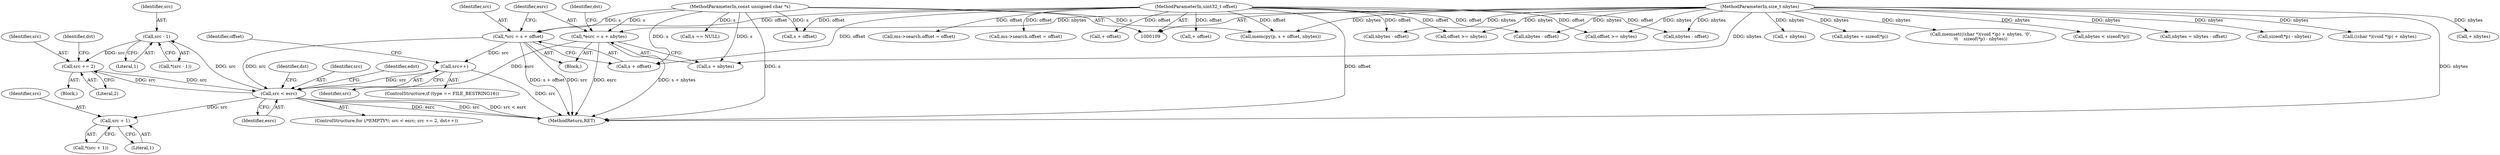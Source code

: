 digraph "0_file_4a284c89d6ef11aca34da65da7d673050a5ea320_3@pointer" {
"1000323" [label="(Call,src - 1)"];
"1000289" [label="(Call,src < esrc)"];
"1000281" [label="(Call,src++)"];
"1000246" [label="(Call,*src = s + offset)"];
"1000114" [label="(MethodParameterIn,const unsigned char *s)"];
"1000115" [label="(MethodParameterIn,uint32_t offset)"];
"1000293" [label="(Call,src += 2)"];
"1000323" [label="(Call,src - 1)"];
"1000252" [label="(Call,*esrc = s + nbytes)"];
"1000116" [label="(MethodParameterIn,size_t nbytes)"];
"1000329" [label="(Call,src + 1)"];
"1000383" [label="(Call,memcpy(p, s + offset, nbytes))"];
"1000301" [label="(Identifier,dst)"];
"1000208" [label="(Call,+ nbytes)"];
"1000322" [label="(Call,*(src - 1))"];
"1000413" [label="(MethodReturn,RET)"];
"1000330" [label="(Identifier,src)"];
"1000157" [label="(Call,s == NULL)"];
"1000277" [label="(ControlStructure,if (type == FILE_BESTRING16))"];
"1000179" [label="(Call,+ nbytes)"];
"1000294" [label="(Identifier,src)"];
"1000282" [label="(Identifier,src)"];
"1000364" [label="(Call,nbytes - offset)"];
"1000329" [label="(Call,src + 1)"];
"1000281" [label="(Call,src++)"];
"1000290" [label="(Identifier,src)"];
"1000114" [label="(MethodParameterIn,const unsigned char *s)"];
"1000372" [label="(Call,nbytes - offset)"];
"1000292" [label="(Block,)"];
"1000177" [label="(Call,+ offset)"];
"1000291" [label="(Identifier,esrc)"];
"1000115" [label="(MethodParameterIn,uint32_t offset)"];
"1000324" [label="(Identifier,src)"];
"1000248" [label="(Call,s + offset)"];
"1000325" [label="(Literal,1)"];
"1000116" [label="(MethodParameterIn,size_t nbytes)"];
"1000259" [label="(Identifier,dst)"];
"1000376" [label="(Call,nbytes = sizeof(*p))"];
"1000323" [label="(Call,src - 1)"];
"1000284" [label="(Call,offset >= nbytes)"];
"1000397" [label="(Call,memset(((char *)(void *)p) + nbytes, '\0',\n\t\t    sizeof(*p) - nbytes))"];
"1000390" [label="(Call,nbytes < sizeof(*p))"];
"1000253" [label="(Identifier,esrc)"];
"1000136" [label="(Call,nbytes - offset)"];
"1000370" [label="(Call,nbytes = nbytes - offset)"];
"1000244" [label="(Block,)"];
"1000139" [label="(Call,ms->search.offset = offset)"];
"1000226" [label="(Call,ms->search.offset = offset)"];
"1000285" [label="(Identifier,offset)"];
"1000252" [label="(Call,*esrc = s + nbytes)"];
"1000406" [label="(Call,sizeof(*p) - nbytes)"];
"1000398" [label="(Call,((char *)(void *)p) + nbytes)"];
"1000246" [label="(Call,*src = s + offset)"];
"1000297" [label="(Identifier,dst)"];
"1000348" [label="(Call,offset >= nbytes)"];
"1000254" [label="(Call,s + nbytes)"];
"1000328" [label="(Call,*(src + 1))"];
"1000385" [label="(Call,s + offset)"];
"1000339" [label="(Identifier,edst)"];
"1000295" [label="(Literal,2)"];
"1000293" [label="(Call,src += 2)"];
"1000331" [label="(Literal,1)"];
"1000128" [label="(Call,+ offset)"];
"1000247" [label="(Identifier,src)"];
"1000288" [label="(ControlStructure,for (/*EMPTY*/; src < esrc; src += 2, dst++))"];
"1000289" [label="(Call,src < esrc)"];
"1000323" -> "1000322"  [label="AST: "];
"1000323" -> "1000325"  [label="CFG: "];
"1000324" -> "1000323"  [label="AST: "];
"1000325" -> "1000323"  [label="AST: "];
"1000322" -> "1000323"  [label="CFG: "];
"1000323" -> "1000293"  [label="DDG: src"];
"1000289" -> "1000323"  [label="DDG: src"];
"1000289" -> "1000288"  [label="AST: "];
"1000289" -> "1000291"  [label="CFG: "];
"1000290" -> "1000289"  [label="AST: "];
"1000291" -> "1000289"  [label="AST: "];
"1000301" -> "1000289"  [label="CFG: "];
"1000339" -> "1000289"  [label="CFG: "];
"1000289" -> "1000413"  [label="DDG: esrc"];
"1000289" -> "1000413"  [label="DDG: src"];
"1000289" -> "1000413"  [label="DDG: src < esrc"];
"1000281" -> "1000289"  [label="DDG: src"];
"1000293" -> "1000289"  [label="DDG: src"];
"1000246" -> "1000289"  [label="DDG: src"];
"1000252" -> "1000289"  [label="DDG: esrc"];
"1000289" -> "1000293"  [label="DDG: src"];
"1000289" -> "1000329"  [label="DDG: src"];
"1000281" -> "1000277"  [label="AST: "];
"1000281" -> "1000282"  [label="CFG: "];
"1000282" -> "1000281"  [label="AST: "];
"1000285" -> "1000281"  [label="CFG: "];
"1000281" -> "1000413"  [label="DDG: src"];
"1000246" -> "1000281"  [label="DDG: src"];
"1000246" -> "1000244"  [label="AST: "];
"1000246" -> "1000248"  [label="CFG: "];
"1000247" -> "1000246"  [label="AST: "];
"1000248" -> "1000246"  [label="AST: "];
"1000253" -> "1000246"  [label="CFG: "];
"1000246" -> "1000413"  [label="DDG: s + offset"];
"1000246" -> "1000413"  [label="DDG: src"];
"1000114" -> "1000246"  [label="DDG: s"];
"1000115" -> "1000246"  [label="DDG: offset"];
"1000114" -> "1000109"  [label="AST: "];
"1000114" -> "1000413"  [label="DDG: s"];
"1000114" -> "1000157"  [label="DDG: s"];
"1000114" -> "1000248"  [label="DDG: s"];
"1000114" -> "1000252"  [label="DDG: s"];
"1000114" -> "1000254"  [label="DDG: s"];
"1000114" -> "1000383"  [label="DDG: s"];
"1000114" -> "1000385"  [label="DDG: s"];
"1000115" -> "1000109"  [label="AST: "];
"1000115" -> "1000413"  [label="DDG: offset"];
"1000115" -> "1000128"  [label="DDG: offset"];
"1000115" -> "1000136"  [label="DDG: offset"];
"1000115" -> "1000139"  [label="DDG: offset"];
"1000115" -> "1000177"  [label="DDG: offset"];
"1000115" -> "1000226"  [label="DDG: offset"];
"1000115" -> "1000248"  [label="DDG: offset"];
"1000115" -> "1000284"  [label="DDG: offset"];
"1000115" -> "1000348"  [label="DDG: offset"];
"1000115" -> "1000364"  [label="DDG: offset"];
"1000115" -> "1000372"  [label="DDG: offset"];
"1000115" -> "1000383"  [label="DDG: offset"];
"1000115" -> "1000385"  [label="DDG: offset"];
"1000293" -> "1000292"  [label="AST: "];
"1000293" -> "1000295"  [label="CFG: "];
"1000294" -> "1000293"  [label="AST: "];
"1000295" -> "1000293"  [label="AST: "];
"1000297" -> "1000293"  [label="CFG: "];
"1000252" -> "1000244"  [label="AST: "];
"1000252" -> "1000254"  [label="CFG: "];
"1000253" -> "1000252"  [label="AST: "];
"1000254" -> "1000252"  [label="AST: "];
"1000259" -> "1000252"  [label="CFG: "];
"1000252" -> "1000413"  [label="DDG: esrc"];
"1000252" -> "1000413"  [label="DDG: s + nbytes"];
"1000116" -> "1000252"  [label="DDG: nbytes"];
"1000116" -> "1000109"  [label="AST: "];
"1000116" -> "1000413"  [label="DDG: nbytes"];
"1000116" -> "1000136"  [label="DDG: nbytes"];
"1000116" -> "1000179"  [label="DDG: nbytes"];
"1000116" -> "1000208"  [label="DDG: nbytes"];
"1000116" -> "1000254"  [label="DDG: nbytes"];
"1000116" -> "1000284"  [label="DDG: nbytes"];
"1000116" -> "1000348"  [label="DDG: nbytes"];
"1000116" -> "1000364"  [label="DDG: nbytes"];
"1000116" -> "1000370"  [label="DDG: nbytes"];
"1000116" -> "1000372"  [label="DDG: nbytes"];
"1000116" -> "1000376"  [label="DDG: nbytes"];
"1000116" -> "1000383"  [label="DDG: nbytes"];
"1000116" -> "1000390"  [label="DDG: nbytes"];
"1000116" -> "1000397"  [label="DDG: nbytes"];
"1000116" -> "1000398"  [label="DDG: nbytes"];
"1000116" -> "1000406"  [label="DDG: nbytes"];
"1000329" -> "1000328"  [label="AST: "];
"1000329" -> "1000331"  [label="CFG: "];
"1000330" -> "1000329"  [label="AST: "];
"1000331" -> "1000329"  [label="AST: "];
"1000328" -> "1000329"  [label="CFG: "];
}
